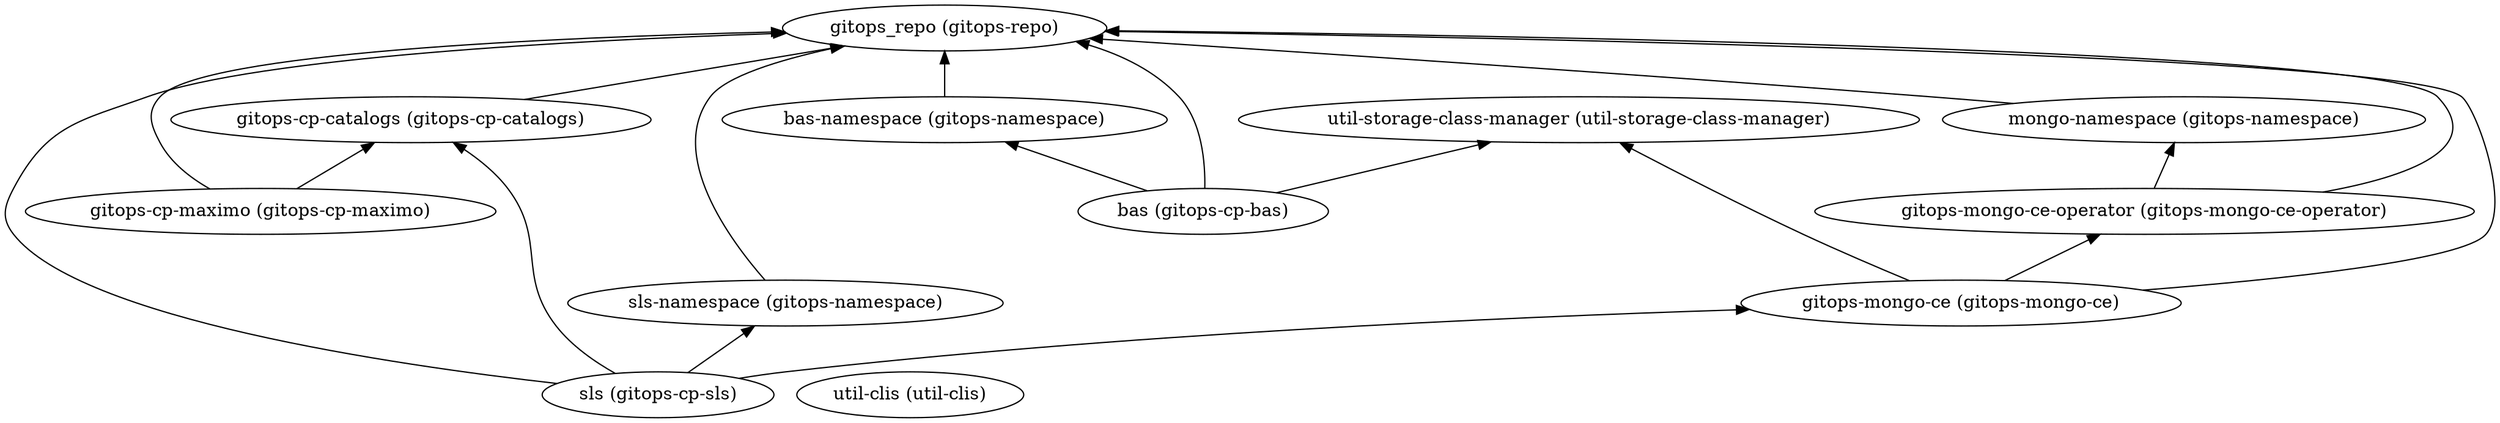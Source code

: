 digraph {
    rankdir="BT"
    "bas (gitops-cp-bas)" -> "gitops_repo (gitops-repo)"
"bas (gitops-cp-bas)" -> "bas-namespace (gitops-namespace)"
"bas (gitops-cp-bas)" -> "util-storage-class-manager (util-storage-class-manager)"
"bas (gitops-cp-bas)"
"gitops_repo (gitops-repo)"
"bas-namespace (gitops-namespace)" -> "gitops_repo (gitops-repo)"
"bas-namespace (gitops-namespace)"
"util-storage-class-manager (util-storage-class-manager)"
"gitops-cp-catalogs (gitops-cp-catalogs)" -> "gitops_repo (gitops-repo)"
"gitops-cp-catalogs (gitops-cp-catalogs)"
"gitops-cp-maximo (gitops-cp-maximo)" -> "gitops_repo (gitops-repo)"
"gitops-cp-maximo (gitops-cp-maximo)" -> "gitops-cp-catalogs (gitops-cp-catalogs)"
"gitops-cp-maximo (gitops-cp-maximo)"
"sls (gitops-cp-sls)" -> "gitops_repo (gitops-repo)"
"sls (gitops-cp-sls)" -> "gitops-cp-catalogs (gitops-cp-catalogs)"
"sls (gitops-cp-sls)" -> "sls-namespace (gitops-namespace)"
"sls (gitops-cp-sls)" -> "gitops-mongo-ce (gitops-mongo-ce)"
"sls (gitops-cp-sls)"
"sls-namespace (gitops-namespace)" -> "gitops_repo (gitops-repo)"
"sls-namespace (gitops-namespace)"
"gitops-mongo-ce (gitops-mongo-ce)" -> "gitops_repo (gitops-repo)"
"gitops-mongo-ce (gitops-mongo-ce)" -> "gitops-mongo-ce-operator (gitops-mongo-ce-operator)"
"gitops-mongo-ce (gitops-mongo-ce)" -> "util-storage-class-manager (util-storage-class-manager)"
"gitops-mongo-ce (gitops-mongo-ce)"
"gitops-mongo-ce-operator (gitops-mongo-ce-operator)" -> "gitops_repo (gitops-repo)"
"gitops-mongo-ce-operator (gitops-mongo-ce-operator)" -> "mongo-namespace (gitops-namespace)"
"gitops-mongo-ce-operator (gitops-mongo-ce-operator)"
"mongo-namespace (gitops-namespace)" -> "gitops_repo (gitops-repo)"
"mongo-namespace (gitops-namespace)"
"util-clis (util-clis)"
  }